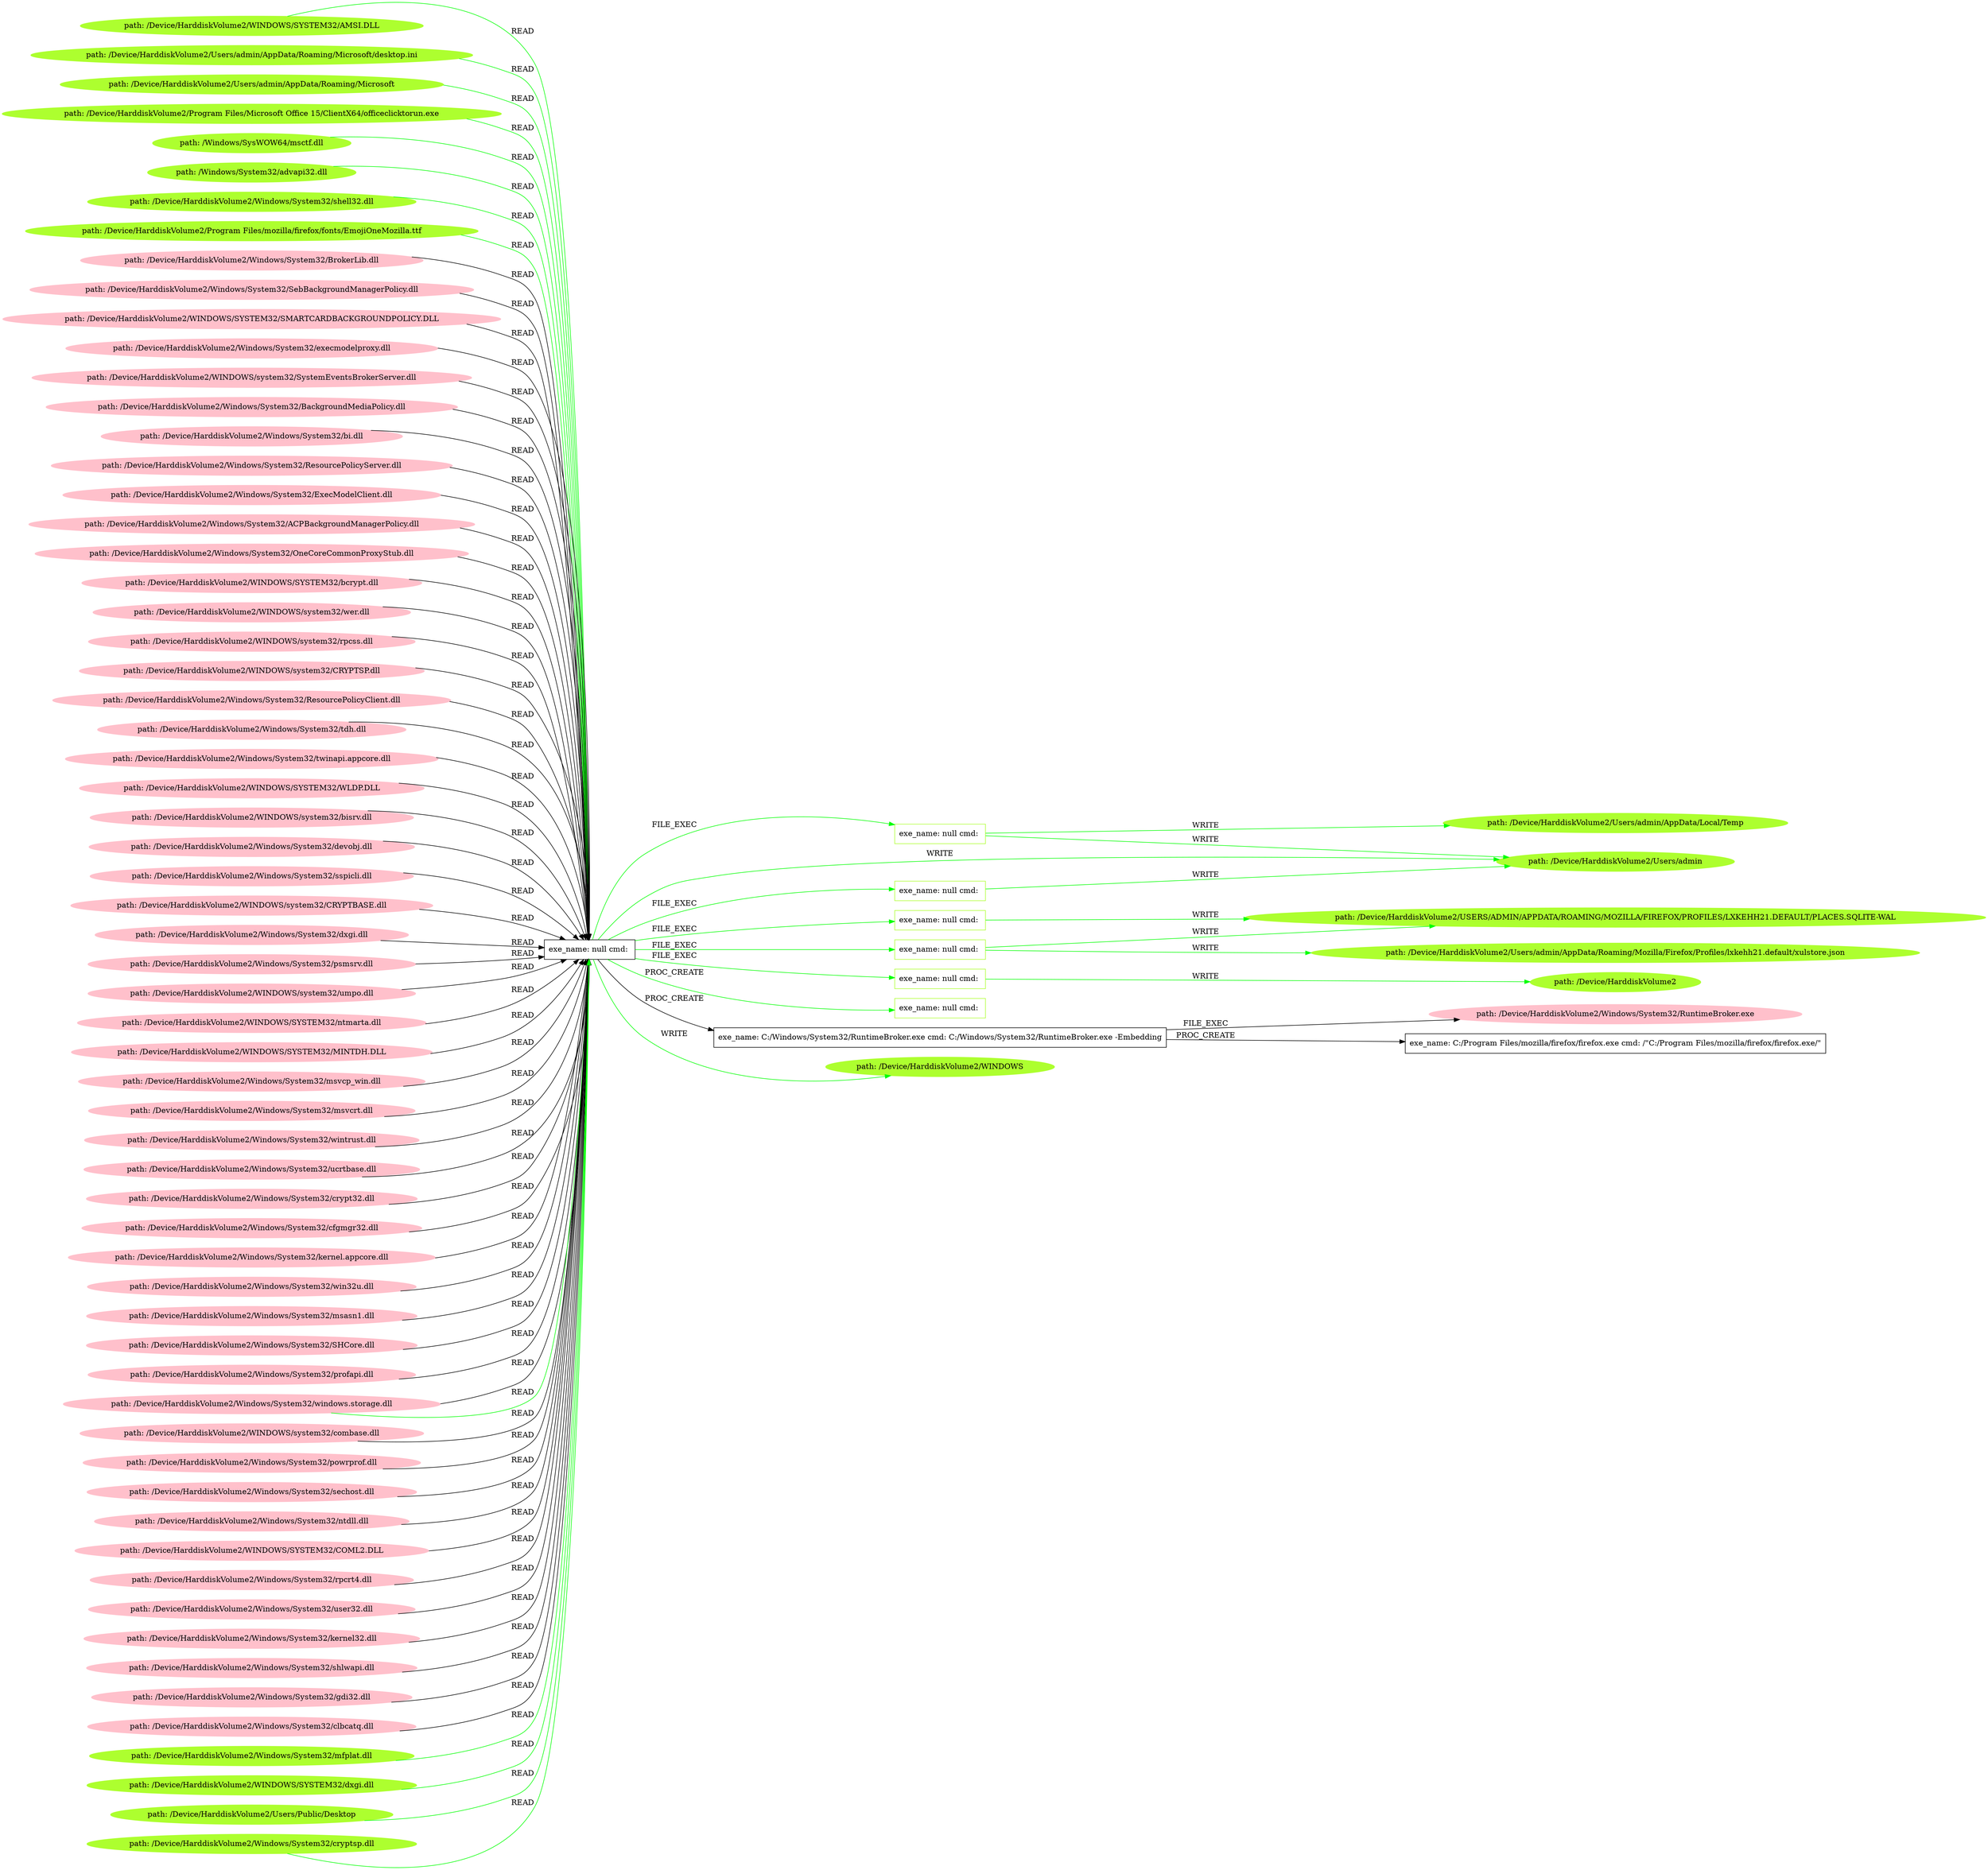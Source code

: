 digraph {
	rankdir=LR
	28 [label="exe_name: null cmd: " color=black shape=box style=solid]
	78 [label="exe_name: null cmd: " color=greenyellow shape=box style=solid]
	28 -> 78 [label=FILE_EXEC color=green]
	28 [label="exe_name: null cmd: " color=black shape=box style=solid]
	83 [label="exe_name: null cmd: " color=greenyellow shape=box style=solid]
	28 -> 83 [label=FILE_EXEC color=green]
	28 [label="exe_name: null cmd: " color=black shape=box style=solid]
	89 [label="exe_name: null cmd: " color=greenyellow shape=box style=solid]
	28 -> 89 [label=FILE_EXEC color=green]
	28 [label="exe_name: null cmd: " color=black shape=box style=solid]
	92 [label="exe_name: null cmd: " color=greenyellow shape=box style=solid]
	28 -> 92 [label=FILE_EXEC color=green]
	28 [label="exe_name: null cmd: " color=black shape=box style=solid]
	103 [label="exe_name: null cmd: " color=greenyellow shape=box style=solid]
	28 -> 103 [label=FILE_EXEC color=green]
	77 [label="path: /Device/HarddiskVolume2/WINDOWS/SYSTEM32/AMSI.DLL" color=greenyellow shape=oval style=filled]
	28 [label="exe_name: null cmd: " color=black shape=box style=solid]
	77 -> 28 [label=READ color=green]
	82 [label="path: /Device/HarddiskVolume2/Users/admin/AppData/Roaming/Microsoft/desktop.ini" color=greenyellow shape=oval style=filled]
	28 [label="exe_name: null cmd: " color=black shape=box style=solid]
	82 -> 28 [label=READ color=green]
	100 [label="path: /Device/HarddiskVolume2/Users/admin/AppData/Roaming/Microsoft" color=greenyellow shape=oval style=filled]
	28 [label="exe_name: null cmd: " color=black shape=box style=solid]
	100 -> 28 [label=READ color=green]
	101 [label="path: /Device/HarddiskVolume2/Program Files/Microsoft Office 15/ClientX64/officeclicktorun.exe" color=greenyellow shape=oval style=filled]
	28 [label="exe_name: null cmd: " color=black shape=box style=solid]
	101 -> 28 [label=READ color=green]
	81 [label="path: /Windows/SysWOW64/msctf.dll" color=greenyellow shape=oval style=filled]
	28 [label="exe_name: null cmd: " color=black shape=box style=solid]
	81 -> 28 [label=READ color=green]
	92 [label="exe_name: null cmd: " color=greenyellow shape=box style=solid]
	94 [label="path: /Device/HarddiskVolume2/Users/admin/AppData/Roaming/Mozilla/Firefox/Profiles/lxkehh21.default/xulstore.json" color=greenyellow shape=oval style=filled]
	92 -> 94 [label=WRITE color=green]
	92 [label="exe_name: null cmd: " color=greenyellow shape=box style=solid]
	84 [label="path: /Device/HarddiskVolume2/USERS/ADMIN/APPDATA/ROAMING/MOZILLA/FIREFOX/PROFILES/LXKEHH21.DEFAULT/PLACES.SQLITE-WAL" color=greenyellow shape=oval style=filled]
	92 -> 84 [label=WRITE color=green]
	89 [label="exe_name: null cmd: " color=greenyellow shape=box style=solid]
	90 [label="path: /Device/HarddiskVolume2" color=greenyellow shape=oval style=filled]
	89 -> 90 [label=WRITE color=green]
	78 [label="exe_name: null cmd: " color=greenyellow shape=box style=solid]
	79 [label="path: /Device/HarddiskVolume2/Users/admin/AppData/Local/Temp" color=greenyellow shape=oval style=filled]
	78 -> 79 [label=WRITE color=green]
	78 [label="exe_name: null cmd: " color=greenyellow shape=box style=solid]
	80 [label="path: /Device/HarddiskVolume2/Users/admin" color=greenyellow shape=oval style=filled]
	78 -> 80 [label=WRITE color=green]
	91 [label="path: /Windows/System32/advapi32.dll" color=greenyellow shape=oval style=filled]
	28 [label="exe_name: null cmd: " color=black shape=box style=solid]
	91 -> 28 [label=READ color=green]
	95 [label="path: /Device/HarddiskVolume2/Windows/System32/shell32.dll" color=greenyellow shape=oval style=filled]
	28 [label="exe_name: null cmd: " color=black shape=box style=solid]
	95 -> 28 [label=READ color=green]
	83 [label="exe_name: null cmd: " color=greenyellow shape=box style=solid]
	84 [label="path: /Device/HarddiskVolume2/USERS/ADMIN/APPDATA/ROAMING/MOZILLA/FIREFOX/PROFILES/LXKEHH21.DEFAULT/PLACES.SQLITE-WAL" color=greenyellow shape=oval style=filled]
	83 -> 84 [label=WRITE color=green]
	97 [label="path: /Device/HarddiskVolume2/Program Files/mozilla/firefox/fonts/EmojiOneMozilla.ttf" color=greenyellow shape=oval style=filled]
	28 [label="exe_name: null cmd: " color=black shape=box style=solid]
	97 -> 28 [label=READ color=green]
	28 [label="exe_name: null cmd: " color=black shape=box style=solid]
	87 [label="exe_name: null cmd: " color=greenyellow shape=box style=solid]
	28 -> 87 [label=PROC_CREATE color=green]
	103 [label="exe_name: null cmd: " color=greenyellow shape=box style=solid]
	80 [label="path: /Device/HarddiskVolume2/Users/admin" color=greenyellow shape=oval style=filled]
	103 -> 80 [label=WRITE color=green]
	10 [label="path: /Device/HarddiskVolume2/Windows/System32/BrokerLib.dll" color=pink shape=oval style=filled]
	28 [label="exe_name: null cmd: " color=black shape=box style=solid]
	10 -> 28 [label=READ color=black]
	54 [label="path: /Device/HarddiskVolume2/Windows/System32/SebBackgroundManagerPolicy.dll" color=pink shape=oval style=filled]
	28 [label="exe_name: null cmd: " color=black shape=box style=solid]
	54 -> 28 [label=READ color=black]
	12 [label="path: /Device/HarddiskVolume2/WINDOWS/SYSTEM32/SMARTCARDBACKGROUNDPOLICY.DLL" color=pink shape=oval style=filled]
	28 [label="exe_name: null cmd: " color=black shape=box style=solid]
	12 -> 28 [label=READ color=black]
	56 [label="path: /Device/HarddiskVolume2/Windows/System32/execmodelproxy.dll" color=pink shape=oval style=filled]
	28 [label="exe_name: null cmd: " color=black shape=box style=solid]
	56 -> 28 [label=READ color=black]
	13 [label="path: /Device/HarddiskVolume2/WINDOWS/system32/SystemEventsBrokerServer.dll" color=pink shape=oval style=filled]
	28 [label="exe_name: null cmd: " color=black shape=box style=solid]
	13 -> 28 [label=READ color=black]
	4 [label="path: /Device/HarddiskVolume2/Windows/System32/BackgroundMediaPolicy.dll" color=pink shape=oval style=filled]
	28 [label="exe_name: null cmd: " color=black shape=box style=solid]
	4 -> 28 [label=READ color=black]
	5 [label="path: /Device/HarddiskVolume2/Windows/System32/bi.dll" color=pink shape=oval style=filled]
	28 [label="exe_name: null cmd: " color=black shape=box style=solid]
	5 -> 28 [label=READ color=black]
	9 [label="path: /Device/HarddiskVolume2/Windows/System32/ResourcePolicyServer.dll" color=pink shape=oval style=filled]
	28 [label="exe_name: null cmd: " color=black shape=box style=solid]
	9 -> 28 [label=READ color=black]
	68 [label="path: /Device/HarddiskVolume2/Windows/System32/ExecModelClient.dll" color=pink shape=oval style=filled]
	28 [label="exe_name: null cmd: " color=black shape=box style=solid]
	68 -> 28 [label=READ color=black]
	31 [label="path: /Device/HarddiskVolume2/Windows/System32/ACPBackgroundManagerPolicy.dll" color=pink shape=oval style=filled]
	28 [label="exe_name: null cmd: " color=black shape=box style=solid]
	31 -> 28 [label=READ color=black]
	35 [label="path: /Device/HarddiskVolume2/Windows/System32/OneCoreCommonProxyStub.dll" color=pink shape=oval style=filled]
	28 [label="exe_name: null cmd: " color=black shape=box style=solid]
	35 -> 28 [label=READ color=black]
	46 [label="path: /Device/HarddiskVolume2/WINDOWS/SYSTEM32/bcrypt.dll" color=pink shape=oval style=filled]
	28 [label="exe_name: null cmd: " color=black shape=box style=solid]
	46 -> 28 [label=READ color=black]
	47 [label="path: /Device/HarddiskVolume2/WINDOWS/system32/wer.dll" color=pink shape=oval style=filled]
	28 [label="exe_name: null cmd: " color=black shape=box style=solid]
	47 -> 28 [label=READ color=black]
	51 [label="path: /Device/HarddiskVolume2/WINDOWS/system32/rpcss.dll" color=pink shape=oval style=filled]
	28 [label="exe_name: null cmd: " color=black shape=box style=solid]
	51 -> 28 [label=READ color=black]
	53 [label="path: /Device/HarddiskVolume2/WINDOWS/system32/CRYPTSP.dll" color=pink shape=oval style=filled]
	28 [label="exe_name: null cmd: " color=black shape=box style=solid]
	53 -> 28 [label=READ color=black]
	14 [label="path: /Device/HarddiskVolume2/Windows/System32/ResourcePolicyClient.dll" color=pink shape=oval style=filled]
	28 [label="exe_name: null cmd: " color=black shape=box style=solid]
	14 -> 28 [label=READ color=black]
	6 [label="path: /Device/HarddiskVolume2/Windows/System32/tdh.dll" color=pink shape=oval style=filled]
	28 [label="exe_name: null cmd: " color=black shape=box style=solid]
	6 -> 28 [label=READ color=black]
	8 [label="path: /Device/HarddiskVolume2/Windows/System32/twinapi.appcore.dll" color=pink shape=oval style=filled]
	28 [label="exe_name: null cmd: " color=black shape=box style=solid]
	8 -> 28 [label=READ color=black]
	64 [label="path: /Device/HarddiskVolume2/WINDOWS/SYSTEM32/WLDP.DLL" color=pink shape=oval style=filled]
	28 [label="exe_name: null cmd: " color=black shape=box style=solid]
	64 -> 28 [label=READ color=black]
	22 [label="path: /Device/HarddiskVolume2/WINDOWS/system32/bisrv.dll" color=pink shape=oval style=filled]
	28 [label="exe_name: null cmd: " color=black shape=box style=solid]
	22 -> 28 [label=READ color=black]
	23 [label="path: /Device/HarddiskVolume2/Windows/System32/devobj.dll" color=pink shape=oval style=filled]
	28 [label="exe_name: null cmd: " color=black shape=box style=solid]
	23 -> 28 [label=READ color=black]
	67 [label="path: /Device/HarddiskVolume2/Windows/System32/sspicli.dll" color=pink shape=oval style=filled]
	28 [label="exe_name: null cmd: " color=black shape=box style=solid]
	67 -> 28 [label=READ color=black]
	27 [label="path: /Device/HarddiskVolume2/WINDOWS/system32/CRYPTBASE.dll" color=pink shape=oval style=filled]
	28 [label="exe_name: null cmd: " color=black shape=box style=solid]
	27 -> 28 [label=READ color=black]
	29 [label="path: /Device/HarddiskVolume2/Windows/System32/dxgi.dll" color=pink shape=oval style=filled]
	28 [label="exe_name: null cmd: " color=black shape=box style=solid]
	29 -> 28 [label=READ color=black]
	72 [label="path: /Device/HarddiskVolume2/Windows/System32/psmsrv.dll" color=pink shape=oval style=filled]
	28 [label="exe_name: null cmd: " color=black shape=box style=solid]
	72 -> 28 [label=READ color=black]
	75 [label="path: /Device/HarddiskVolume2/WINDOWS/system32/umpo.dll" color=pink shape=oval style=filled]
	28 [label="exe_name: null cmd: " color=black shape=box style=solid]
	75 -> 28 [label=READ color=black]
	38 [label="path: /Device/HarddiskVolume2/WINDOWS/SYSTEM32/ntmarta.dll" color=pink shape=oval style=filled]
	28 [label="exe_name: null cmd: " color=black shape=box style=solid]
	38 -> 28 [label=READ color=black]
	43 [label="path: /Device/HarddiskVolume2/WINDOWS/SYSTEM32/MINTDH.DLL" color=pink shape=oval style=filled]
	28 [label="exe_name: null cmd: " color=black shape=box style=solid]
	43 -> 28 [label=READ color=black]
	44 [label="path: /Device/HarddiskVolume2/Windows/System32/msvcp_win.dll" color=pink shape=oval style=filled]
	28 [label="exe_name: null cmd: " color=black shape=box style=solid]
	44 -> 28 [label=READ color=black]
	11 [label="path: /Device/HarddiskVolume2/Windows/System32/msvcrt.dll" color=pink shape=oval style=filled]
	28 [label="exe_name: null cmd: " color=black shape=box style=solid]
	11 -> 28 [label=READ color=black]
	55 [label="path: /Device/HarddiskVolume2/Windows/System32/wintrust.dll" color=pink shape=oval style=filled]
	28 [label="exe_name: null cmd: " color=black shape=box style=solid]
	55 -> 28 [label=READ color=black]
	57 [label="path: /Device/HarddiskVolume2/Windows/System32/ucrtbase.dll" color=pink shape=oval style=filled]
	28 [label="exe_name: null cmd: " color=black shape=box style=solid]
	57 -> 28 [label=READ color=black]
	59 [label="path: /Device/HarddiskVolume2/Windows/System32/crypt32.dll" color=pink shape=oval style=filled]
	28 [label="exe_name: null cmd: " color=black shape=box style=solid]
	59 -> 28 [label=READ color=black]
	16 [label="path: /Device/HarddiskVolume2/Windows/System32/cfgmgr32.dll" color=pink shape=oval style=filled]
	28 [label="exe_name: null cmd: " color=black shape=box style=solid]
	16 -> 28 [label=READ color=black]
	2 [label="path: /Device/HarddiskVolume2/Windows/System32/kernel.appcore.dll" color=pink shape=oval style=filled]
	28 [label="exe_name: null cmd: " color=black shape=box style=solid]
	2 -> 28 [label=READ color=black]
	7 [label="path: /Device/HarddiskVolume2/Windows/System32/win32u.dll" color=pink shape=oval style=filled]
	28 [label="exe_name: null cmd: " color=black shape=box style=solid]
	7 -> 28 [label=READ color=black]
	20 [label="path: /Device/HarddiskVolume2/Windows/System32/msasn1.dll" color=pink shape=oval style=filled]
	28 [label="exe_name: null cmd: " color=black shape=box style=solid]
	20 -> 28 [label=READ color=black]
	21 [label="path: /Device/HarddiskVolume2/Windows/System32/SHCore.dll" color=pink shape=oval style=filled]
	28 [label="exe_name: null cmd: " color=black shape=box style=solid]
	21 -> 28 [label=READ color=black]
	26 [label="path: /Device/HarddiskVolume2/Windows/System32/profapi.dll" color=pink shape=oval style=filled]
	28 [label="exe_name: null cmd: " color=black shape=box style=solid]
	26 -> 28 [label=READ color=black]
	33 [label="path: /Device/HarddiskVolume2/Windows/System32/windows.storage.dll" color=pink shape=oval style=filled]
	28 [label="exe_name: null cmd: " color=black shape=box style=solid]
	33 -> 28 [label=READ color=black]
	34 [label="path: /Device/HarddiskVolume2/WINDOWS/system32/combase.dll" color=pink shape=oval style=filled]
	28 [label="exe_name: null cmd: " color=black shape=box style=solid]
	34 -> 28 [label=READ color=black]
	40 [label="path: /Device/HarddiskVolume2/Windows/System32/powrprof.dll" color=pink shape=oval style=filled]
	28 [label="exe_name: null cmd: " color=black shape=box style=solid]
	40 -> 28 [label=READ color=black]
	49 [label="path: /Device/HarddiskVolume2/Windows/System32/sechost.dll" color=pink shape=oval style=filled]
	28 [label="exe_name: null cmd: " color=black shape=box style=solid]
	49 -> 28 [label=READ color=black]
	58 [label="path: /Device/HarddiskVolume2/Windows/System32/ntdll.dll" color=pink shape=oval style=filled]
	28 [label="exe_name: null cmd: " color=black shape=box style=solid]
	58 -> 28 [label=READ color=black]
	3 [label="path: /Device/HarddiskVolume2/WINDOWS/SYSTEM32/COML2.DLL" color=pink shape=oval style=filled]
	28 [label="exe_name: null cmd: " color=black shape=box style=solid]
	3 -> 28 [label=READ color=black]
	24 [label="path: /Device/HarddiskVolume2/Windows/System32/rpcrt4.dll" color=pink shape=oval style=filled]
	28 [label="exe_name: null cmd: " color=black shape=box style=solid]
	24 -> 28 [label=READ color=black]
	25 [label="path: /Device/HarddiskVolume2/Windows/System32/user32.dll" color=pink shape=oval style=filled]
	28 [label="exe_name: null cmd: " color=black shape=box style=solid]
	25 -> 28 [label=READ color=black]
	70 [label="path: /Device/HarddiskVolume2/Windows/System32/kernel32.dll" color=pink shape=oval style=filled]
	28 [label="exe_name: null cmd: " color=black shape=box style=solid]
	70 -> 28 [label=READ color=black]
	32 [label="path: /Device/HarddiskVolume2/Windows/System32/shlwapi.dll" color=pink shape=oval style=filled]
	28 [label="exe_name: null cmd: " color=black shape=box style=solid]
	32 -> 28 [label=READ color=black]
	39 [label="path: /Device/HarddiskVolume2/Windows/System32/gdi32.dll" color=pink shape=oval style=filled]
	28 [label="exe_name: null cmd: " color=black shape=box style=solid]
	39 -> 28 [label=READ color=black]
	42 [label="path: /Device/HarddiskVolume2/Windows/System32/clbcatq.dll" color=pink shape=oval style=filled]
	28 [label="exe_name: null cmd: " color=black shape=box style=solid]
	42 -> 28 [label=READ color=black]
	28 [label="exe_name: null cmd: " color=black shape=box style=solid]
	80 [label="path: /Device/HarddiskVolume2/Users/admin" color=greenyellow shape=oval style=filled]
	28 -> 80 [label=WRITE color=green]
	28 [label="exe_name: null cmd: " color=black shape=box style=solid]
	0 [label="exe_name: C:/Windows/System32/RuntimeBroker.exe cmd: C:/Windows/System32/RuntimeBroker.exe -Embedding" color=black shape=box style=solid]
	28 -> 0 [label=PROC_CREATE color=black]
	0 [label="exe_name: C:/Windows/System32/RuntimeBroker.exe cmd: C:/Windows/System32/RuntimeBroker.exe -Embedding" color=black shape=box style=solid]
	30 [label="path: /Device/HarddiskVolume2/Windows/System32/RuntimeBroker.exe" color=pink shape=oval style=filled]
	0 -> 30 [label=FILE_EXEC color=black]
	99 [label="path: /Device/HarddiskVolume2/Windows/System32/mfplat.dll" color=greenyellow shape=oval style=filled]
	28 [label="exe_name: null cmd: " color=black shape=box style=solid]
	99 -> 28 [label=READ color=green]
	33 [label="path: /Device/HarddiskVolume2/Windows/System32/windows.storage.dll" color=pink shape=oval style=filled]
	28 [label="exe_name: null cmd: " color=black shape=box style=solid]
	33 -> 28 [label=READ color=green]
	96 [label="path: /Device/HarddiskVolume2/WINDOWS/SYSTEM32/dxgi.dll" color=greenyellow shape=oval style=filled]
	28 [label="exe_name: null cmd: " color=black shape=box style=solid]
	96 -> 28 [label=READ color=green]
	28 [label="exe_name: null cmd: " color=black shape=box style=solid]
	102 [label="path: /Device/HarddiskVolume2/WINDOWS" color=greenyellow shape=oval style=filled]
	28 -> 102 [label=WRITE color=green]
	86 [label="path: /Device/HarddiskVolume2/Users/Public/Desktop" color=greenyellow shape=oval style=filled]
	28 [label="exe_name: null cmd: " color=black shape=box style=solid]
	86 -> 28 [label=READ color=green]
	0 [label="exe_name: C:/Windows/System32/RuntimeBroker.exe cmd: C:/Windows/System32/RuntimeBroker.exe -Embedding" color=black shape=box style=solid]
	1 [label="exe_name: C:/Program Files/mozilla/firefox/firefox.exe cmd: /\"C:/Program Files/mozilla/firefox/firefox.exe/\"" color=black shape=box style=solid]
	0 -> 1 [label=PROC_CREATE color=black]
	85 [label="path: /Device/HarddiskVolume2/Windows/System32/cryptsp.dll" color=greenyellow shape=oval style=filled]
	28 [label="exe_name: null cmd: " color=black shape=box style=solid]
	85 -> 28 [label=READ color=green]
}
